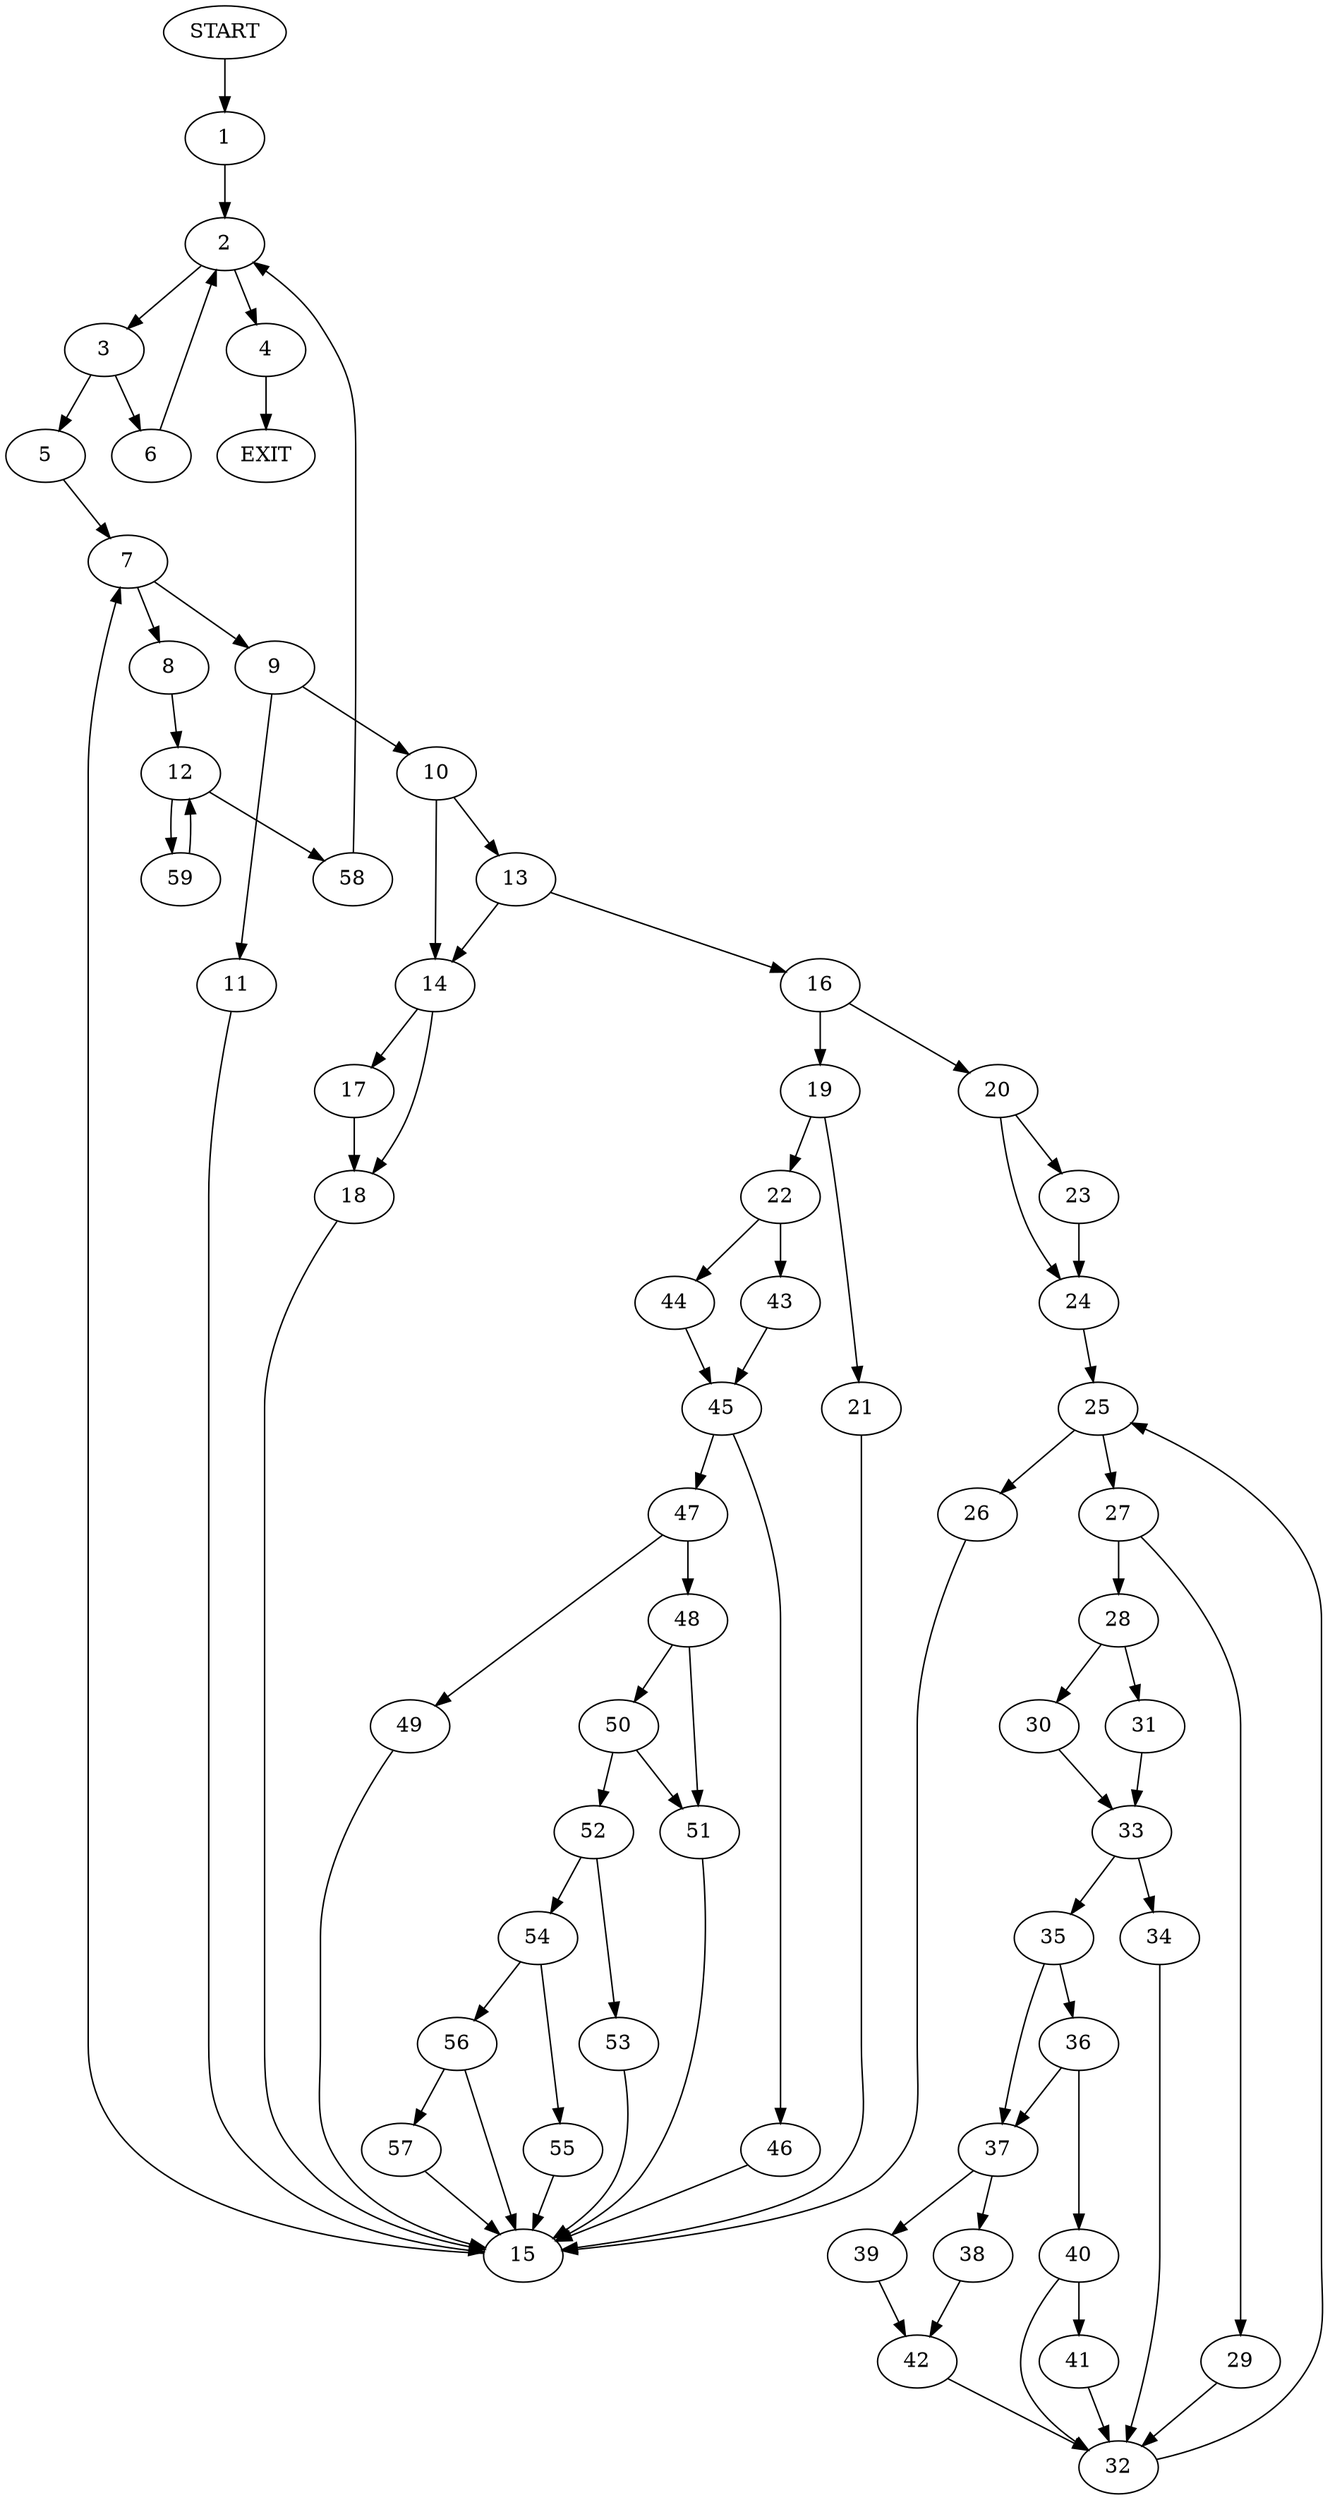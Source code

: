 digraph {
0 [label="START"]
60 [label="EXIT"]
0 -> 1
1 -> 2
2 -> 3
2 -> 4
4 -> 60
3 -> 5
3 -> 6
5 -> 7
6 -> 2
7 -> 8
7 -> 9
9 -> 10
9 -> 11
8 -> 12
10 -> 13
10 -> 14
11 -> 15
15 -> 7
13 -> 14
13 -> 16
14 -> 17
14 -> 18
16 -> 19
16 -> 20
17 -> 18
18 -> 15
19 -> 21
19 -> 22
20 -> 23
20 -> 24
24 -> 25
23 -> 24
25 -> 26
25 -> 27
27 -> 28
27 -> 29
26 -> 15
28 -> 30
28 -> 31
29 -> 32
32 -> 25
31 -> 33
30 -> 33
33 -> 34
33 -> 35
34 -> 32
35 -> 36
35 -> 37
37 -> 38
37 -> 39
36 -> 37
36 -> 40
40 -> 32
40 -> 41
39 -> 42
38 -> 42
42 -> 32
41 -> 32
21 -> 15
22 -> 43
22 -> 44
44 -> 45
43 -> 45
45 -> 46
45 -> 47
46 -> 15
47 -> 48
47 -> 49
49 -> 15
48 -> 50
48 -> 51
51 -> 15
50 -> 52
50 -> 51
52 -> 53
52 -> 54
53 -> 15
54 -> 55
54 -> 56
55 -> 15
56 -> 15
56 -> 57
57 -> 15
12 -> 58
12 -> 59
58 -> 2
59 -> 12
}
